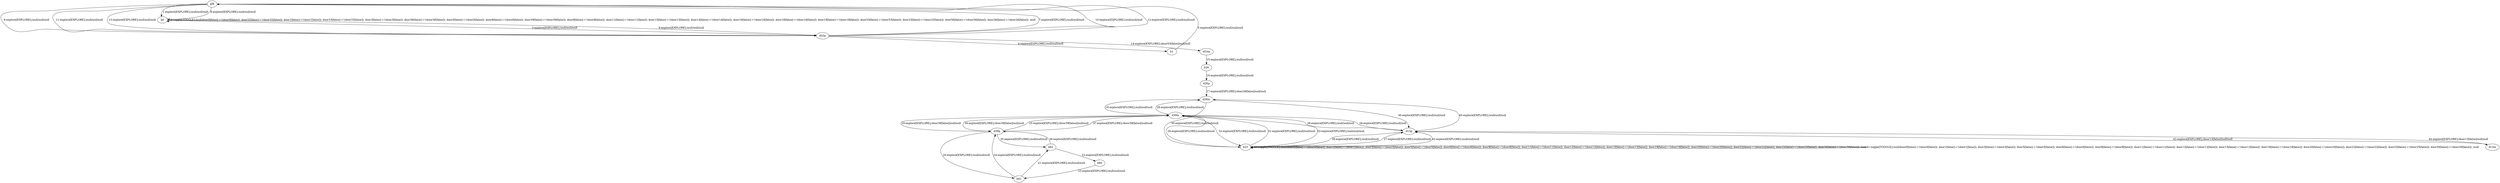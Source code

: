 # Total number of goals covered by this test: 3
# b81 --> b82
# d39p --> d39m
# b82 --> b80

digraph g {
"gf8" -> "b0" [label = "1-explore[EXPLORE];/null/null/null"];
"b0" -> "b0" [label = "2-toggle[TOGGLE];/null/door0[false]:=!(door0[false]); door32[false]:=!(door32[false]); door1[false]:=!(door1[false]); door33[false]:=!(door33[false]); door3[false]:=!(door3[false]); door36[false]:=!(door36[false]); door5[false]:=!(door5[false]); door6[false]:=!(door6[false]); door39[false]:=!(door39[false]); door8[false]:=!(door8[false]); door11[false]:=!(door11[false]); door13[false]:=!(door13[false]); door14[false]:=!(door14[false]); door16[false]:=!(door16[false]); door18[false]:=!(door18[false]); door19[false]:=!(door19[false]); door53[false]:=!(door53[false]); door23[false]:=!(door23[false]); door56[false]:=!(door56[false]); door26[false]:=!(door26[false]); /null"];
"b0" -> "d53p" [label = "3-explore[EXPLORE];/null/null/null"];
"d53p" -> "b1" [label = "4-explore[EXPLORE];/null/null/null"];
"b1" -> "gf8" [label = "5-explore[EXPLORE];/null/null/null"];
"gf8" -> "d53p" [label = "6-explore[EXPLORE];/null/null/null"];
"d53p" -> "gf8" [label = "7-explore[EXPLORE];/null/null/null"];
"gf8" -> "b0" [label = "8-explore[EXPLORE];/null/null/null"];
"b0" -> "d53p" [label = "9-explore[EXPLORE];/null/null/null"];
"d53p" -> "gf8" [label = "10-explore[EXPLORE];/null/null/null"];
"gf8" -> "d53p" [label = "11-explore[EXPLORE];/null/null/null"];
"d53p" -> "gf8" [label = "12-explore[EXPLORE];/null/null/null"];
"gf8" -> "d53p" [label = "13-explore[EXPLORE];/null/null/null"];
"d53p" -> "d53m" [label = "14-explore[EXPLORE];/door53[false]/null/null"];
"d53m" -> "b26" [label = "15-explore[EXPLORE];/null/null/null"];
"b26" -> "d26p" [label = "16-explore[EXPLORE];/null/null/null"];
"d26p" -> "d26m" [label = "17-explore[EXPLORE];/door26[false]/null/null"];
"d26m" -> "d39m" [label = "18-explore[EXPLORE];/null/null/null"];
"d39m" -> "d39p" [label = "19-explore[EXPLORE];/door39[false]/null/null"];
"d39p" -> "b81" [label = "20-explore[EXPLORE];/null/null/null"];
"b81" -> "b82" [label = "21-explore[EXPLORE];/null/null/null"];
"b82" -> "b80" [label = "22-explore[EXPLORE];/null/null/null"];
"b80" -> "b81" [label = "23-explore[EXPLORE];/null/null/null"];
"b81" -> "d39p" [label = "24-explore[EXPLORE];/null/null/null"];
"d39p" -> "d39m" [label = "25-explore[EXPLORE];/door39[false]/null/null"];
"d39m" -> "b23" [label = "26-explore[EXPLORE];/null/null/null"];
"b23" -> "d13p" [label = "27-explore[EXPLORE];/null/null/null"];
"d13p" -> "d39m" [label = "28-explore[EXPLORE];/null/null/null"];
"d39m" -> "d26m" [label = "29-explore[EXPLORE];/null/null/null"];
"d26m" -> "b23" [label = "30-explore[EXPLORE];/null/null/null"];
"b23" -> "d39m" [label = "31-explore[EXPLORE];/null/null/null"];
"d39m" -> "b23" [label = "32-explore[EXPLORE];/null/null/null"];
"b23" -> "d39m" [label = "33-explore[EXPLORE];/null/null/null"];
"d39m" -> "d39p" [label = "34-explore[EXPLORE];/door39[false]/null/null"];
"d39p" -> "b82" [label = "35-explore[EXPLORE];/null/null/null"];
"b82" -> "d39p" [label = "36-explore[EXPLORE];/null/null/null"];
"d39p" -> "d39m" [label = "37-explore[EXPLORE];/door39[false]/null/null"];
"d39m" -> "d13p" [label = "38-explore[EXPLORE];/null/null/null"];
"d13p" -> "b23" [label = "39-explore[EXPLORE];/null/null/null"];
"b23" -> "b23" [label = "40-toggle[TOGGLE];/null/door0[false]:=!(door0[false]); door1[false]:=!(door1[false]); door3[false]:=!(door3[false]); door5[false]:=!(door5[false]); door6[false]:=!(door6[false]); door8[false]:=!(door8[false]); door11[false]:=!(door11[false]); door12[false]:=!(door12[false]); door13[false]:=!(door13[false]); door19[false]:=!(door19[false]); door20[false]:=!(door20[false]); door22[false]:=!(door22[false]); door25[false]:=!(door25[false]); door30[false]:=!(door30[false]); /null"];
"b23" -> "b23" [label = "41-toggle[TOGGLE];/null/door0[false]:=!(door0[false]); door1[false]:=!(door1[false]); door3[false]:=!(door3[false]); door5[false]:=!(door5[false]); door6[false]:=!(door6[false]); door8[false]:=!(door8[false]); door11[false]:=!(door11[false]); door12[false]:=!(door12[false]); door13[false]:=!(door13[false]); door19[false]:=!(door19[false]); door20[false]:=!(door20[false]); door22[false]:=!(door22[false]); door25[false]:=!(door25[false]); door30[false]:=!(door30[false]); /null"];
"b23" -> "d13p" [label = "42-explore[EXPLORE];/null/null/null"];
"d13p" -> "d13m" [label = "43-explore[EXPLORE];/door13[false]/null/null"];
"d13m" -> "d13p" [label = "44-explore[EXPLORE];/door13[false]/null/null"];
"d13p" -> "d26m" [label = "45-explore[EXPLORE];/null/null/null"];
"d26m" -> "d13p" [label = "46-explore[EXPLORE];/null/null/null"];
}